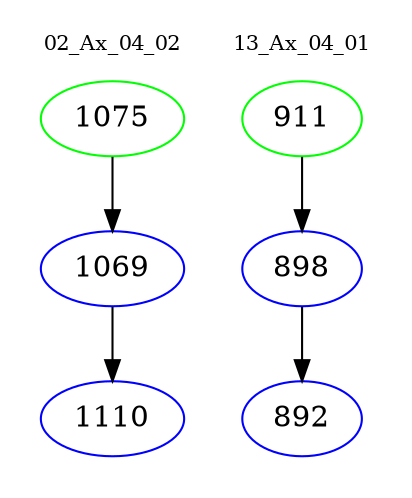 digraph{
subgraph cluster_0 {
color = white
label = "02_Ax_04_02";
fontsize=10;
T0_1075 [label="1075", color="green"]
T0_1075 -> T0_1069 [color="black"]
T0_1069 [label="1069", color="blue"]
T0_1069 -> T0_1110 [color="black"]
T0_1110 [label="1110", color="blue"]
}
subgraph cluster_1 {
color = white
label = "13_Ax_04_01";
fontsize=10;
T1_911 [label="911", color="green"]
T1_911 -> T1_898 [color="black"]
T1_898 [label="898", color="blue"]
T1_898 -> T1_892 [color="black"]
T1_892 [label="892", color="blue"]
}
}

